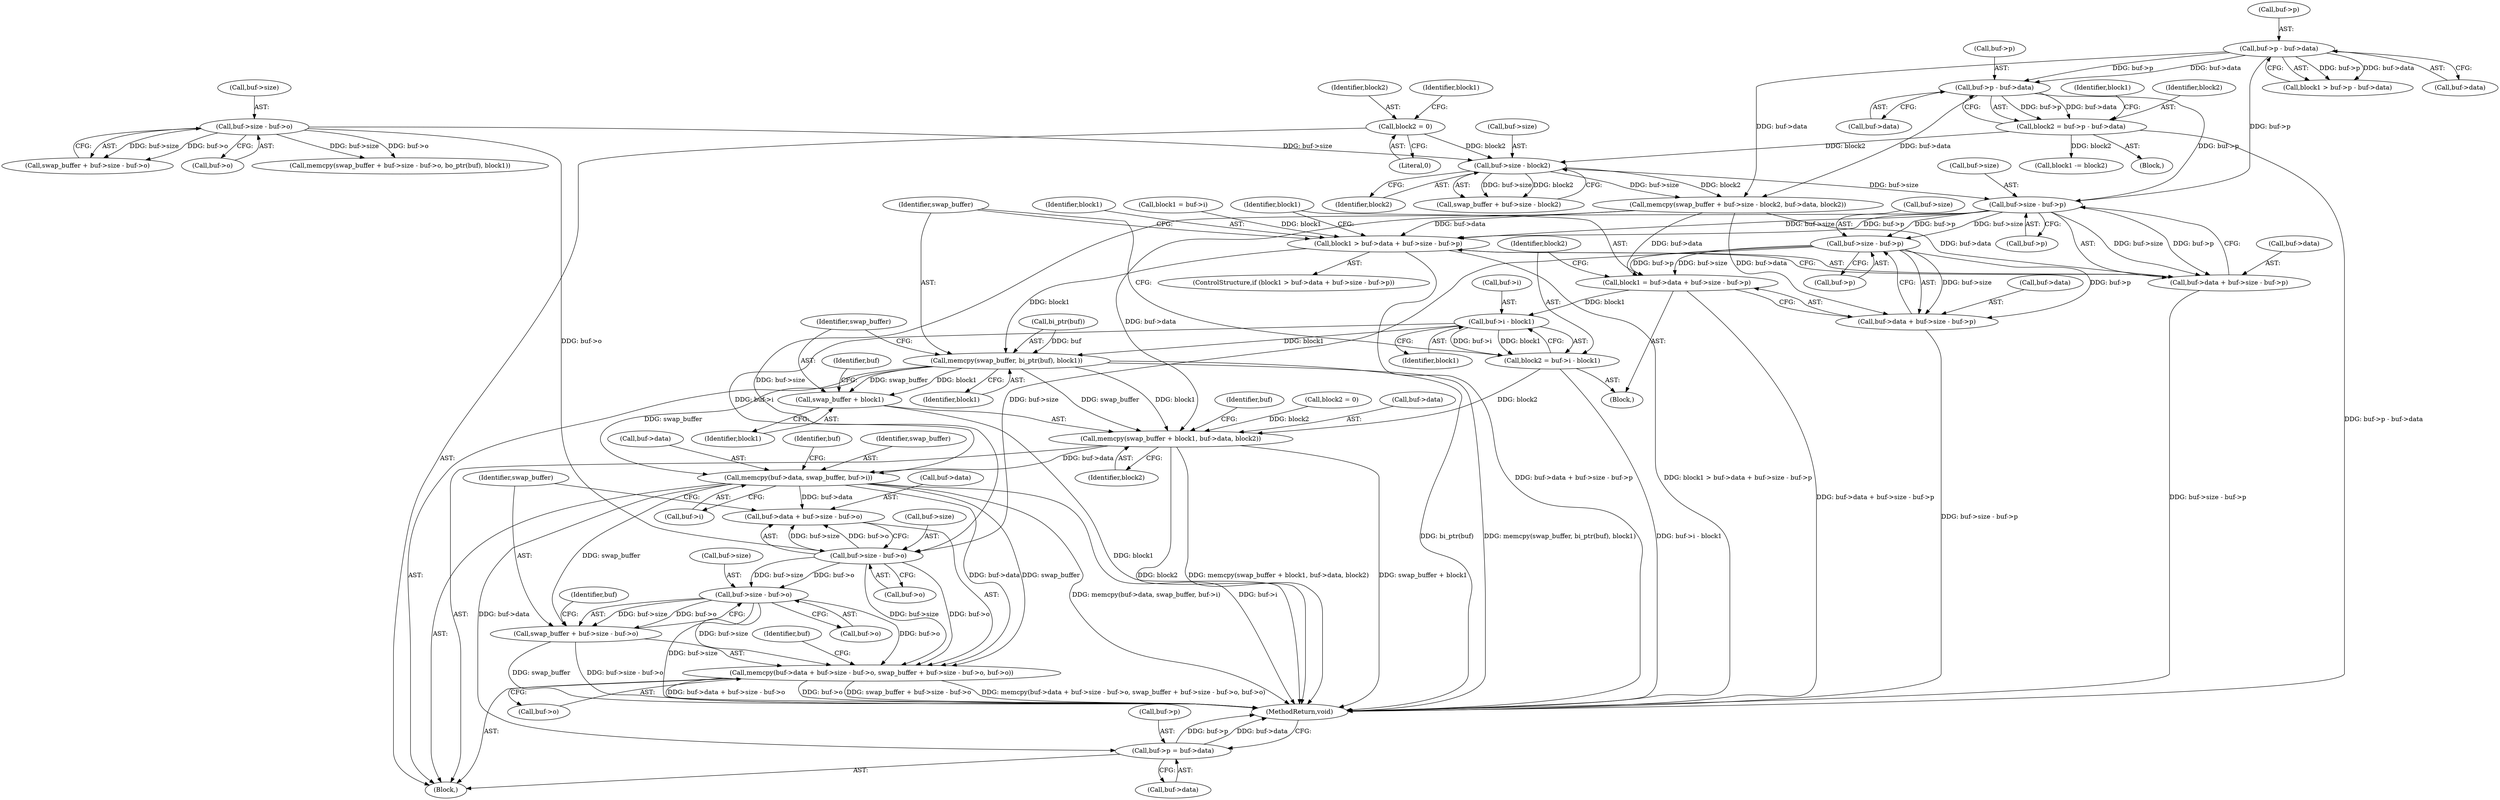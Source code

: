 digraph "0_haproxy_7ec765568883b2d4e5a2796adbeb492a22ec9bd4@pointer" {
"1000179" [label="(Call,buf->size - buf->p)"];
"1000155" [label="(Call,buf->size - block2)"];
"1000142" [label="(Call,buf->size - buf->o)"];
"1000113" [label="(Call,block2 = 0)"];
"1000127" [label="(Call,block2 = buf->p - buf->data)"];
"1000129" [label="(Call,buf->p - buf->data)"];
"1000119" [label="(Call,buf->p - buf->data)"];
"1000173" [label="(Call,block1 > buf->data + buf->size - buf->p)"];
"1000207" [label="(Call,memcpy(swap_buffer, bi_ptr(buf), block1))"];
"1000212" [label="(Call,memcpy(swap_buffer + block1, buf->data, block2))"];
"1000220" [label="(Call,memcpy(buf->data, swap_buffer, buf->i))"];
"1000228" [label="(Call,memcpy(buf->data + buf->size - buf->o, swap_buffer + buf->size - buf->o, buf->o))"];
"1000229" [label="(Call,buf->data + buf->size - buf->o)"];
"1000240" [label="(Call,swap_buffer + buf->size - buf->o)"];
"1000252" [label="(Call,buf->p = buf->data)"];
"1000213" [label="(Call,swap_buffer + block1)"];
"1000175" [label="(Call,buf->data + buf->size - buf->p)"];
"1000193" [label="(Call,buf->size - buf->p)"];
"1000187" [label="(Call,block1 = buf->data + buf->size - buf->p)"];
"1000202" [label="(Call,buf->i - block1)"];
"1000200" [label="(Call,block2 = buf->i - block1)"];
"1000189" [label="(Call,buf->data + buf->size - buf->p)"];
"1000233" [label="(Call,buf->size - buf->o)"];
"1000242" [label="(Call,buf->size - buf->o)"];
"1000117" [label="(Call,block1 > buf->p - buf->data)"];
"1000206" [label="(Identifier,block1)"];
"1000139" [label="(Call,memcpy(swap_buffer + buf->size - buf->o, bo_ptr(buf), block1))"];
"1000130" [label="(Call,buf->p)"];
"1000173" [label="(Call,block1 > buf->data + buf->size - buf->p)"];
"1000254" [label="(Identifier,buf)"];
"1000256" [label="(Call,buf->data)"];
"1000230" [label="(Call,buf->data)"];
"1000136" [label="(Call,block1 -= block2)"];
"1000228" [label="(Call,memcpy(buf->data + buf->size - buf->o, swap_buffer + buf->size - buf->o, buf->o))"];
"1000231" [label="(Identifier,buf)"];
"1000127" [label="(Call,block2 = buf->p - buf->data)"];
"1000220" [label="(Call,memcpy(buf->data, swap_buffer, buf->i))"];
"1000175" [label="(Call,buf->data + buf->size - buf->p)"];
"1000246" [label="(Call,buf->o)"];
"1000213" [label="(Call,swap_buffer + block1)"];
"1000188" [label="(Identifier,block1)"];
"1000174" [label="(Identifier,block1)"];
"1000118" [label="(Identifier,block1)"];
"1000143" [label="(Call,buf->size)"];
"1000129" [label="(Call,buf->p - buf->data)"];
"1000159" [label="(Identifier,block2)"];
"1000194" [label="(Call,buf->size)"];
"1000208" [label="(Identifier,swap_buffer)"];
"1000214" [label="(Identifier,swap_buffer)"];
"1000164" [label="(Call,block1 = buf->i)"];
"1000193" [label="(Call,buf->size - buf->p)"];
"1000172" [label="(ControlStructure,if (block1 > buf->data + buf->size - buf->p))"];
"1000190" [label="(Call,buf->data)"];
"1000156" [label="(Call,buf->size)"];
"1000259" [label="(MethodReturn,void)"];
"1000137" [label="(Identifier,block1)"];
"1000217" [label="(Identifier,buf)"];
"1000155" [label="(Call,buf->size - block2)"];
"1000176" [label="(Call,buf->data)"];
"1000180" [label="(Call,buf->size)"];
"1000211" [label="(Identifier,block1)"];
"1000202" [label="(Call,buf->i - block1)"];
"1000120" [label="(Call,buf->p)"];
"1000250" [label="(Identifier,buf)"];
"1000133" [label="(Call,buf->data)"];
"1000179" [label="(Call,buf->size - buf->p)"];
"1000207" [label="(Call,memcpy(swap_buffer, bi_ptr(buf), block1))"];
"1000140" [label="(Call,swap_buffer + buf->size - buf->o)"];
"1000114" [label="(Identifier,block2)"];
"1000222" [label="(Identifier,buf)"];
"1000203" [label="(Call,buf->i)"];
"1000225" [label="(Call,buf->i)"];
"1000187" [label="(Call,block1 = buf->data + buf->size - buf->p)"];
"1000123" [label="(Call,buf->data)"];
"1000224" [label="(Identifier,swap_buffer)"];
"1000189" [label="(Call,buf->data + buf->size - buf->p)"];
"1000200" [label="(Call,block2 = buf->i - block1)"];
"1000169" [label="(Call,block2 = 0)"];
"1000242" [label="(Call,buf->size - buf->o)"];
"1000126" [label="(Block,)"];
"1000252" [label="(Call,buf->p = buf->data)"];
"1000153" [label="(Call,swap_buffer + buf->size - block2)"];
"1000186" [label="(Block,)"];
"1000240" [label="(Call,swap_buffer + buf->size - buf->o)"];
"1000146" [label="(Call,buf->o)"];
"1000233" [label="(Call,buf->size - buf->o)"];
"1000119" [label="(Call,buf->p - buf->data)"];
"1000152" [label="(Call,memcpy(swap_buffer + buf->size - block2, buf->data, block2))"];
"1000216" [label="(Call,buf->data)"];
"1000237" [label="(Call,buf->o)"];
"1000209" [label="(Call,bi_ptr(buf))"];
"1000212" [label="(Call,memcpy(swap_buffer + block1, buf->data, block2))"];
"1000197" [label="(Call,buf->p)"];
"1000215" [label="(Identifier,block1)"];
"1000234" [label="(Call,buf->size)"];
"1000128" [label="(Identifier,block2)"];
"1000142" [label="(Call,buf->size - buf->o)"];
"1000241" [label="(Identifier,swap_buffer)"];
"1000243" [label="(Call,buf->size)"];
"1000105" [label="(Block,)"];
"1000219" [label="(Identifier,block2)"];
"1000183" [label="(Call,buf->p)"];
"1000221" [label="(Call,buf->data)"];
"1000201" [label="(Identifier,block2)"];
"1000229" [label="(Call,buf->data + buf->size - buf->o)"];
"1000253" [label="(Call,buf->p)"];
"1000115" [label="(Literal,0)"];
"1000113" [label="(Call,block2 = 0)"];
"1000249" [label="(Call,buf->o)"];
"1000179" -> "1000175"  [label="AST: "];
"1000179" -> "1000183"  [label="CFG: "];
"1000180" -> "1000179"  [label="AST: "];
"1000183" -> "1000179"  [label="AST: "];
"1000175" -> "1000179"  [label="CFG: "];
"1000179" -> "1000173"  [label="DDG: buf->size"];
"1000179" -> "1000173"  [label="DDG: buf->p"];
"1000179" -> "1000175"  [label="DDG: buf->size"];
"1000179" -> "1000175"  [label="DDG: buf->p"];
"1000155" -> "1000179"  [label="DDG: buf->size"];
"1000129" -> "1000179"  [label="DDG: buf->p"];
"1000119" -> "1000179"  [label="DDG: buf->p"];
"1000179" -> "1000193"  [label="DDG: buf->size"];
"1000179" -> "1000193"  [label="DDG: buf->p"];
"1000179" -> "1000233"  [label="DDG: buf->size"];
"1000155" -> "1000153"  [label="AST: "];
"1000155" -> "1000159"  [label="CFG: "];
"1000156" -> "1000155"  [label="AST: "];
"1000159" -> "1000155"  [label="AST: "];
"1000153" -> "1000155"  [label="CFG: "];
"1000155" -> "1000152"  [label="DDG: buf->size"];
"1000155" -> "1000152"  [label="DDG: block2"];
"1000155" -> "1000153"  [label="DDG: buf->size"];
"1000155" -> "1000153"  [label="DDG: block2"];
"1000142" -> "1000155"  [label="DDG: buf->size"];
"1000113" -> "1000155"  [label="DDG: block2"];
"1000127" -> "1000155"  [label="DDG: block2"];
"1000142" -> "1000140"  [label="AST: "];
"1000142" -> "1000146"  [label="CFG: "];
"1000143" -> "1000142"  [label="AST: "];
"1000146" -> "1000142"  [label="AST: "];
"1000140" -> "1000142"  [label="CFG: "];
"1000142" -> "1000139"  [label="DDG: buf->size"];
"1000142" -> "1000139"  [label="DDG: buf->o"];
"1000142" -> "1000140"  [label="DDG: buf->size"];
"1000142" -> "1000140"  [label="DDG: buf->o"];
"1000142" -> "1000233"  [label="DDG: buf->o"];
"1000113" -> "1000105"  [label="AST: "];
"1000113" -> "1000115"  [label="CFG: "];
"1000114" -> "1000113"  [label="AST: "];
"1000115" -> "1000113"  [label="AST: "];
"1000118" -> "1000113"  [label="CFG: "];
"1000127" -> "1000126"  [label="AST: "];
"1000127" -> "1000129"  [label="CFG: "];
"1000128" -> "1000127"  [label="AST: "];
"1000129" -> "1000127"  [label="AST: "];
"1000137" -> "1000127"  [label="CFG: "];
"1000127" -> "1000259"  [label="DDG: buf->p - buf->data"];
"1000129" -> "1000127"  [label="DDG: buf->p"];
"1000129" -> "1000127"  [label="DDG: buf->data"];
"1000127" -> "1000136"  [label="DDG: block2"];
"1000129" -> "1000133"  [label="CFG: "];
"1000130" -> "1000129"  [label="AST: "];
"1000133" -> "1000129"  [label="AST: "];
"1000119" -> "1000129"  [label="DDG: buf->p"];
"1000119" -> "1000129"  [label="DDG: buf->data"];
"1000129" -> "1000152"  [label="DDG: buf->data"];
"1000119" -> "1000117"  [label="AST: "];
"1000119" -> "1000123"  [label="CFG: "];
"1000120" -> "1000119"  [label="AST: "];
"1000123" -> "1000119"  [label="AST: "];
"1000117" -> "1000119"  [label="CFG: "];
"1000119" -> "1000117"  [label="DDG: buf->p"];
"1000119" -> "1000117"  [label="DDG: buf->data"];
"1000119" -> "1000152"  [label="DDG: buf->data"];
"1000173" -> "1000172"  [label="AST: "];
"1000173" -> "1000175"  [label="CFG: "];
"1000174" -> "1000173"  [label="AST: "];
"1000175" -> "1000173"  [label="AST: "];
"1000188" -> "1000173"  [label="CFG: "];
"1000208" -> "1000173"  [label="CFG: "];
"1000173" -> "1000259"  [label="DDG: block1 > buf->data + buf->size - buf->p"];
"1000173" -> "1000259"  [label="DDG: buf->data + buf->size - buf->p"];
"1000164" -> "1000173"  [label="DDG: block1"];
"1000152" -> "1000173"  [label="DDG: buf->data"];
"1000173" -> "1000207"  [label="DDG: block1"];
"1000207" -> "1000105"  [label="AST: "];
"1000207" -> "1000211"  [label="CFG: "];
"1000208" -> "1000207"  [label="AST: "];
"1000209" -> "1000207"  [label="AST: "];
"1000211" -> "1000207"  [label="AST: "];
"1000214" -> "1000207"  [label="CFG: "];
"1000207" -> "1000259"  [label="DDG: bi_ptr(buf)"];
"1000207" -> "1000259"  [label="DDG: memcpy(swap_buffer, bi_ptr(buf), block1)"];
"1000209" -> "1000207"  [label="DDG: buf"];
"1000202" -> "1000207"  [label="DDG: block1"];
"1000207" -> "1000212"  [label="DDG: swap_buffer"];
"1000207" -> "1000212"  [label="DDG: block1"];
"1000207" -> "1000213"  [label="DDG: swap_buffer"];
"1000207" -> "1000213"  [label="DDG: block1"];
"1000207" -> "1000220"  [label="DDG: swap_buffer"];
"1000212" -> "1000105"  [label="AST: "];
"1000212" -> "1000219"  [label="CFG: "];
"1000213" -> "1000212"  [label="AST: "];
"1000216" -> "1000212"  [label="AST: "];
"1000219" -> "1000212"  [label="AST: "];
"1000222" -> "1000212"  [label="CFG: "];
"1000212" -> "1000259"  [label="DDG: block2"];
"1000212" -> "1000259"  [label="DDG: memcpy(swap_buffer + block1, buf->data, block2)"];
"1000212" -> "1000259"  [label="DDG: swap_buffer + block1"];
"1000152" -> "1000212"  [label="DDG: buf->data"];
"1000200" -> "1000212"  [label="DDG: block2"];
"1000169" -> "1000212"  [label="DDG: block2"];
"1000212" -> "1000220"  [label="DDG: buf->data"];
"1000220" -> "1000105"  [label="AST: "];
"1000220" -> "1000225"  [label="CFG: "];
"1000221" -> "1000220"  [label="AST: "];
"1000224" -> "1000220"  [label="AST: "];
"1000225" -> "1000220"  [label="AST: "];
"1000231" -> "1000220"  [label="CFG: "];
"1000220" -> "1000259"  [label="DDG: buf->i"];
"1000220" -> "1000259"  [label="DDG: memcpy(buf->data, swap_buffer, buf->i)"];
"1000202" -> "1000220"  [label="DDG: buf->i"];
"1000220" -> "1000228"  [label="DDG: buf->data"];
"1000220" -> "1000228"  [label="DDG: swap_buffer"];
"1000220" -> "1000229"  [label="DDG: buf->data"];
"1000220" -> "1000240"  [label="DDG: swap_buffer"];
"1000220" -> "1000252"  [label="DDG: buf->data"];
"1000228" -> "1000105"  [label="AST: "];
"1000228" -> "1000249"  [label="CFG: "];
"1000229" -> "1000228"  [label="AST: "];
"1000240" -> "1000228"  [label="AST: "];
"1000249" -> "1000228"  [label="AST: "];
"1000254" -> "1000228"  [label="CFG: "];
"1000228" -> "1000259"  [label="DDG: swap_buffer + buf->size - buf->o"];
"1000228" -> "1000259"  [label="DDG: memcpy(buf->data + buf->size - buf->o, swap_buffer + buf->size - buf->o, buf->o)"];
"1000228" -> "1000259"  [label="DDG: buf->data + buf->size - buf->o"];
"1000228" -> "1000259"  [label="DDG: buf->o"];
"1000233" -> "1000228"  [label="DDG: buf->size"];
"1000233" -> "1000228"  [label="DDG: buf->o"];
"1000242" -> "1000228"  [label="DDG: buf->size"];
"1000242" -> "1000228"  [label="DDG: buf->o"];
"1000229" -> "1000233"  [label="CFG: "];
"1000230" -> "1000229"  [label="AST: "];
"1000233" -> "1000229"  [label="AST: "];
"1000241" -> "1000229"  [label="CFG: "];
"1000233" -> "1000229"  [label="DDG: buf->size"];
"1000233" -> "1000229"  [label="DDG: buf->o"];
"1000240" -> "1000242"  [label="CFG: "];
"1000241" -> "1000240"  [label="AST: "];
"1000242" -> "1000240"  [label="AST: "];
"1000250" -> "1000240"  [label="CFG: "];
"1000240" -> "1000259"  [label="DDG: swap_buffer"];
"1000240" -> "1000259"  [label="DDG: buf->size - buf->o"];
"1000242" -> "1000240"  [label="DDG: buf->size"];
"1000242" -> "1000240"  [label="DDG: buf->o"];
"1000252" -> "1000105"  [label="AST: "];
"1000252" -> "1000256"  [label="CFG: "];
"1000253" -> "1000252"  [label="AST: "];
"1000256" -> "1000252"  [label="AST: "];
"1000259" -> "1000252"  [label="CFG: "];
"1000252" -> "1000259"  [label="DDG: buf->p"];
"1000252" -> "1000259"  [label="DDG: buf->data"];
"1000213" -> "1000215"  [label="CFG: "];
"1000214" -> "1000213"  [label="AST: "];
"1000215" -> "1000213"  [label="AST: "];
"1000217" -> "1000213"  [label="CFG: "];
"1000213" -> "1000259"  [label="DDG: block1"];
"1000176" -> "1000175"  [label="AST: "];
"1000175" -> "1000259"  [label="DDG: buf->size - buf->p"];
"1000152" -> "1000175"  [label="DDG: buf->data"];
"1000193" -> "1000189"  [label="AST: "];
"1000193" -> "1000197"  [label="CFG: "];
"1000194" -> "1000193"  [label="AST: "];
"1000197" -> "1000193"  [label="AST: "];
"1000189" -> "1000193"  [label="CFG: "];
"1000193" -> "1000187"  [label="DDG: buf->size"];
"1000193" -> "1000187"  [label="DDG: buf->p"];
"1000193" -> "1000189"  [label="DDG: buf->size"];
"1000193" -> "1000189"  [label="DDG: buf->p"];
"1000193" -> "1000233"  [label="DDG: buf->size"];
"1000187" -> "1000186"  [label="AST: "];
"1000187" -> "1000189"  [label="CFG: "];
"1000188" -> "1000187"  [label="AST: "];
"1000189" -> "1000187"  [label="AST: "];
"1000201" -> "1000187"  [label="CFG: "];
"1000187" -> "1000259"  [label="DDG: buf->data + buf->size - buf->p"];
"1000152" -> "1000187"  [label="DDG: buf->data"];
"1000187" -> "1000202"  [label="DDG: block1"];
"1000202" -> "1000200"  [label="AST: "];
"1000202" -> "1000206"  [label="CFG: "];
"1000203" -> "1000202"  [label="AST: "];
"1000206" -> "1000202"  [label="AST: "];
"1000200" -> "1000202"  [label="CFG: "];
"1000202" -> "1000200"  [label="DDG: buf->i"];
"1000202" -> "1000200"  [label="DDG: block1"];
"1000200" -> "1000186"  [label="AST: "];
"1000201" -> "1000200"  [label="AST: "];
"1000208" -> "1000200"  [label="CFG: "];
"1000200" -> "1000259"  [label="DDG: buf->i - block1"];
"1000190" -> "1000189"  [label="AST: "];
"1000189" -> "1000259"  [label="DDG: buf->size - buf->p"];
"1000152" -> "1000189"  [label="DDG: buf->data"];
"1000233" -> "1000237"  [label="CFG: "];
"1000234" -> "1000233"  [label="AST: "];
"1000237" -> "1000233"  [label="AST: "];
"1000233" -> "1000242"  [label="DDG: buf->size"];
"1000233" -> "1000242"  [label="DDG: buf->o"];
"1000242" -> "1000246"  [label="CFG: "];
"1000243" -> "1000242"  [label="AST: "];
"1000246" -> "1000242"  [label="AST: "];
"1000242" -> "1000259"  [label="DDG: buf->size"];
}
